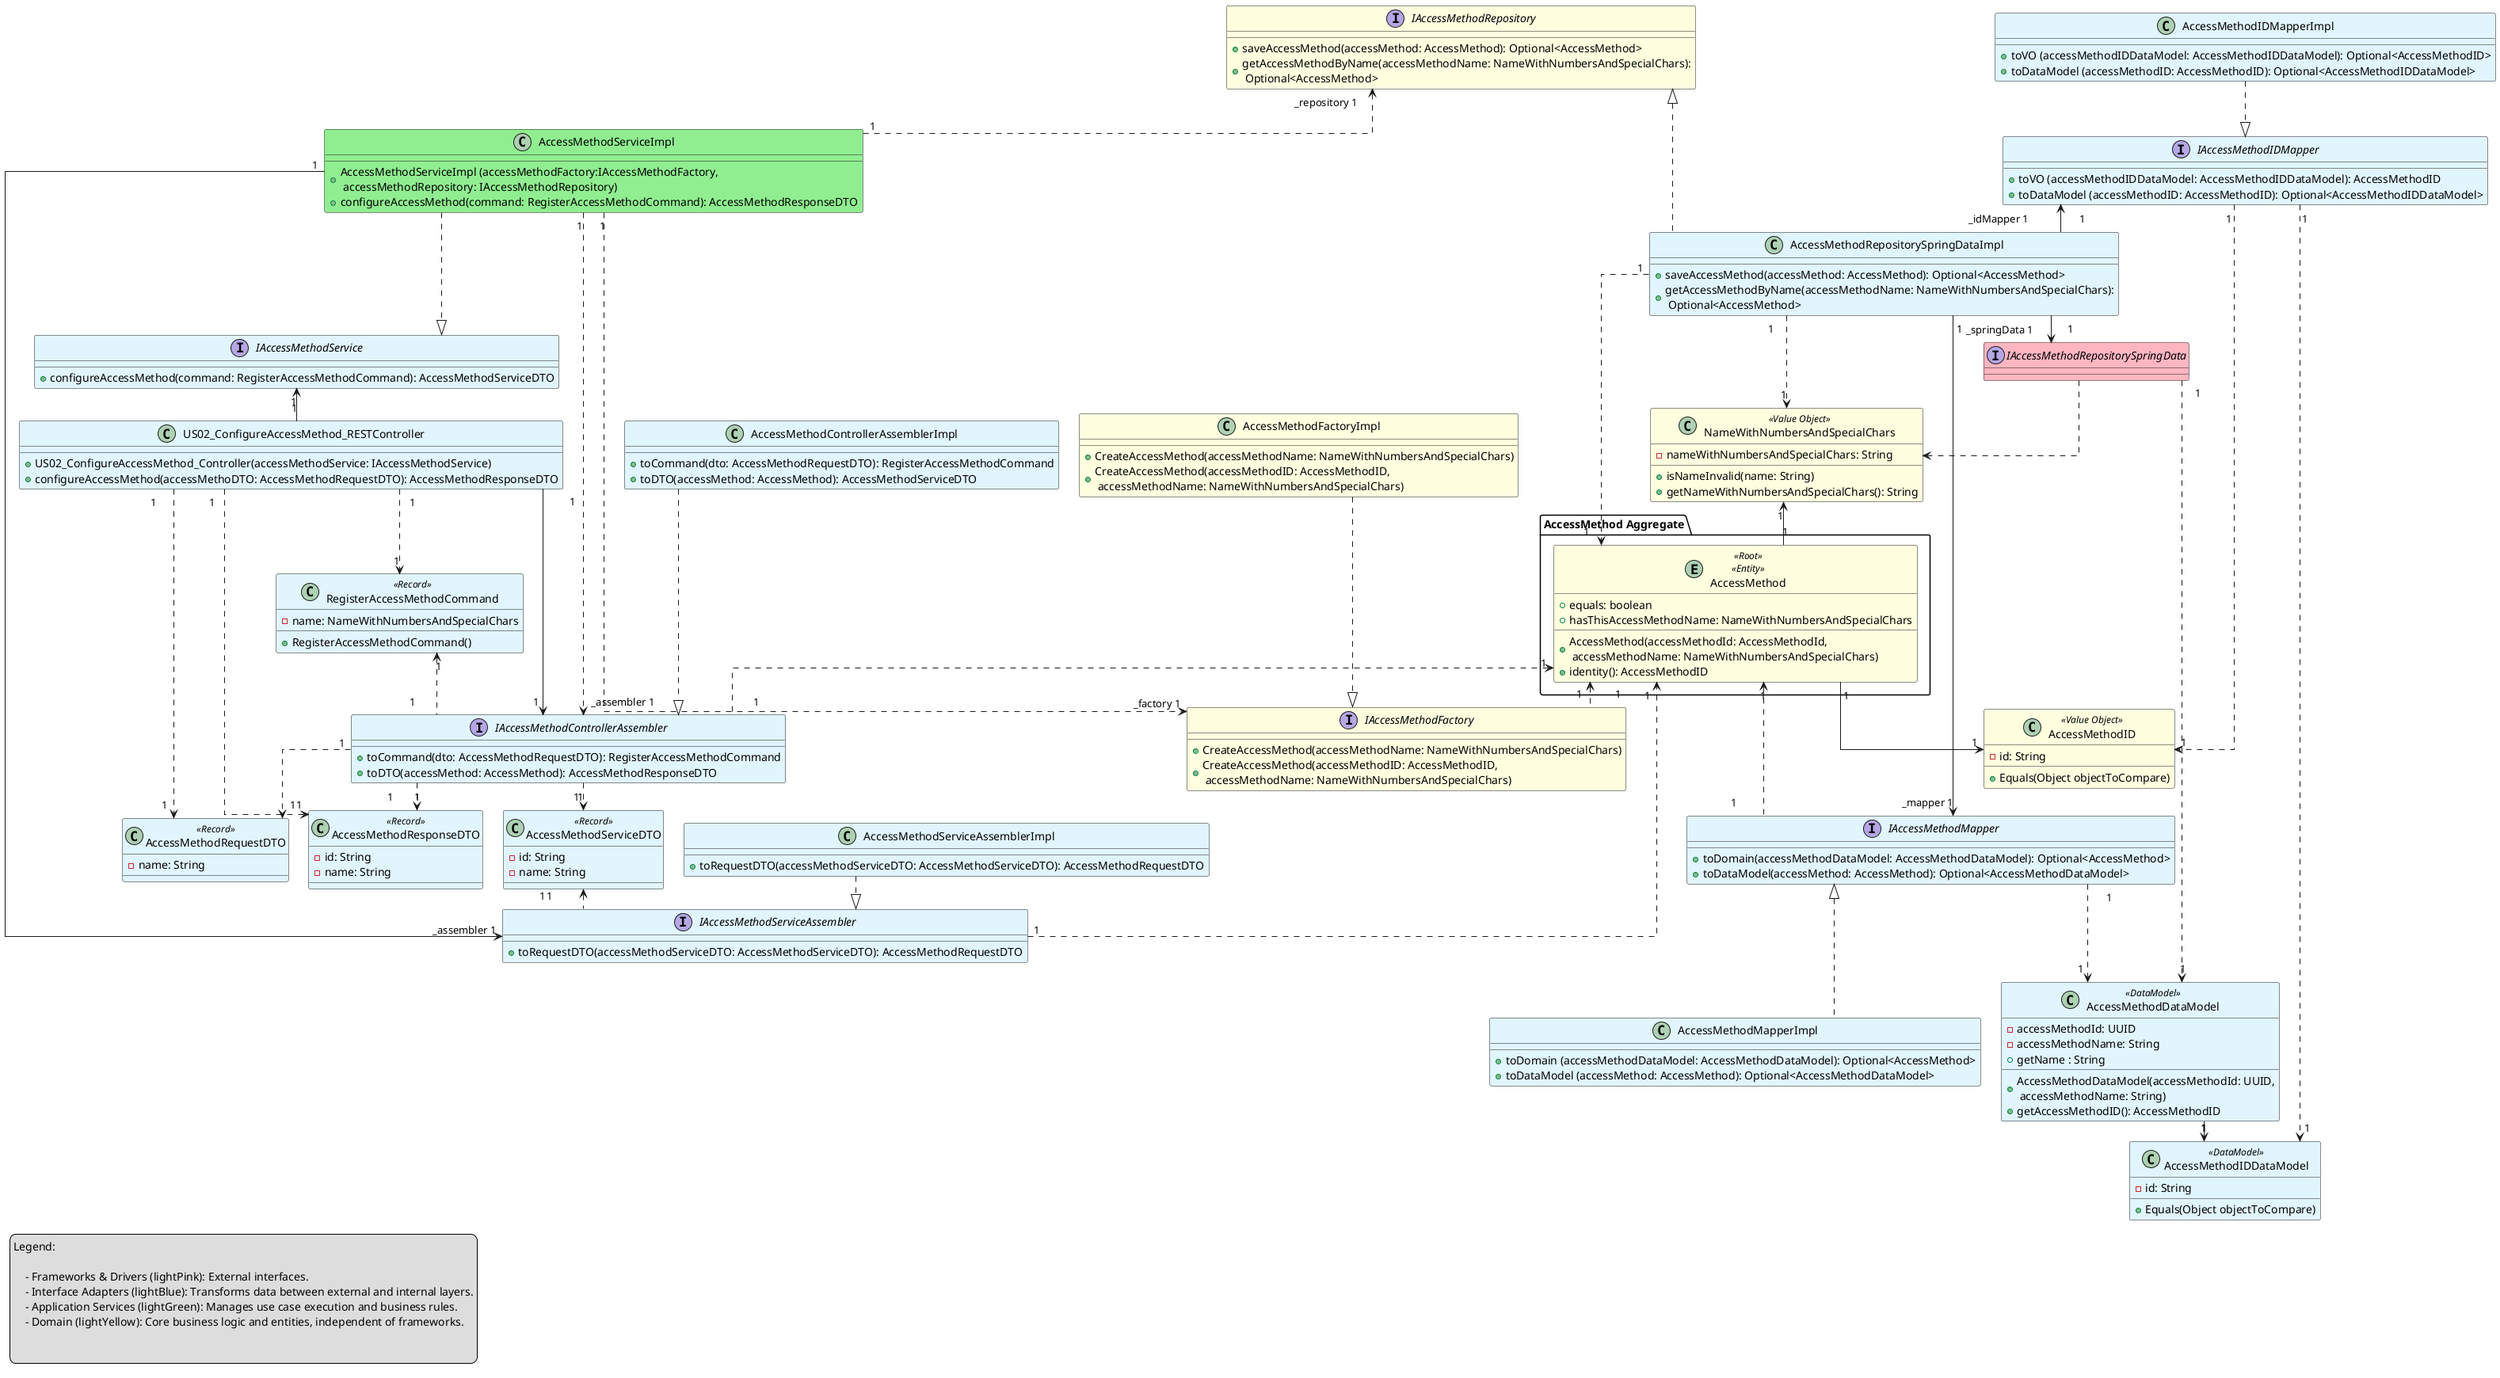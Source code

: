 @startuml
skinparam ranksep 25
skinparam nodesep 25
skinparam classBackgroundColor #E1F5FE
skinparam linetype ortho

legend left
Legend:

    - Frameworks & Drivers (lightPink): External interfaces.
    - Interface Adapters (lightBlue): Transforms data between external and internal layers.
    - Application Services (lightGreen): Manages use case execution and business rules.
    - Domain (lightYellow): Core business logic and entities, independent of frameworks.


end legend
'===== CONTROLLER =======
class US02_ConfigureAccessMethod_RESTController {
    + US02_ConfigureAccessMethod_Controller(accessMethodService: IAccessMethodService)
    + configureAccessMethod(accessMethoDTO: AccessMethodRequestDTO): AccessMethodResponseDTO
}

'===DTO===
class AccessMethodRequestDTO <<Record>> {
    - name: String
}
class AccessMethodResponseDTO <<Record>>{
    - id: String
    - name: String
}

class RegisterAccessMethodCommand <<Record>>{
    - name: NameWithNumbersAndSpecialChars
    + RegisterAccessMethodCommand()
}

class AccessMethodServiceDTO <<Record>> {
    - id: String
    - name: String
}

'===ASSEMBLER===
interface IAccessMethodControllerAssembler {
    + toCommand(dto: AccessMethodRequestDTO): RegisterAccessMethodCommand
    + toDTO(accessMethod: AccessMethod): AccessMethodResponseDTO
}
class AccessMethodControllerAssemblerImpl {
    + toCommand(dto: AccessMethodRequestDTO): RegisterAccessMethodCommand
    + toDTO(accessMethod: AccessMethod): AccessMethodServiceDTO

}

interface IAccessMethodServiceAssembler{
+ toRequestDTO(accessMethodServiceDTO: AccessMethodServiceDTO): AccessMethodRequestDTO
}

class AccessMethodServiceAssemblerImpl {
    + toRequestDTO(accessMethodServiceDTO: AccessMethodServiceDTO): AccessMethodRequestDTO
}

'===== SERVICE =======
interface IAccessMethodService {
   + configureAccessMethod(command: RegisterAccessMethodCommand): AccessMethodServiceDTO

}

class AccessMethodServiceImpl #lightGreen {
    + AccessMethodServiceImpl (accessMethodFactory:IAccessMethodFactory,\n accessMethodRepository: IAccessMethodRepository)
    + configureAccessMethod(command: RegisterAccessMethodCommand): AccessMethodResponseDTO

}


' ======= FACTORY =======
interface IAccessMethodFactory #lightYellow{
    + CreateAccessMethod(accessMethodName: NameWithNumbersAndSpecialChars)
    + CreateAccessMethod(accessMethodID: AccessMethodID,\n accessMethodName: NameWithNumbersAndSpecialChars)
}

class AccessMethodFactoryImpl #lightYellow{
     + CreateAccessMethod(accessMethodName: NameWithNumbersAndSpecialChars)
     + CreateAccessMethod(accessMethodID: AccessMethodID,\n accessMethodName: NameWithNumbersAndSpecialChars)
}

'===AGGREGATE===
package "AccessMethod Aggregate" {
    entity AccessMethod <<Root>> <<Entity>>#lightYellow {
    + AccessMethod(accessMethodId: AccessMethodId,\n accessMethodName: NameWithNumbersAndSpecialChars)
    + identity(): AccessMethodID
    + equals: boolean
    + hasThisAccessMethodName: NameWithNumbersAndSpecialChars
    }
}

'===VALUE OBJECTS===
class NameWithNumbersAndSpecialChars <<Value Object>> #lightYellow{
    - nameWithNumbersAndSpecialChars: String
    + isNameInvalid(name: String)
    + getNameWithNumbersAndSpecialChars(): String
}

class  AccessMethodID <<Value Object>>#lightYellow{
    - id: String
    + Equals(Object objectToCompare)
}

'===REPOSITORY===
interface IAccessMethodRepositorySpringData #lightPink{
}

interface IAccessMethodRepository #lightYellow{
    +saveAccessMethod(accessMethod: AccessMethod): Optional<AccessMethod>
    +getAccessMethodByName(accessMethodName: NameWithNumbersAndSpecialChars):\n Optional<AccessMethod>
}

class AccessMethodRepositorySpringDataImpl {
    + saveAccessMethod(accessMethod: AccessMethod): Optional<AccessMethod>
    + getAccessMethodByName(accessMethodName: NameWithNumbersAndSpecialChars):\n Optional<AccessMethod>
}

'===MAPPERS===
interface IAccessMethodMapper{
    + toDomain(accessMethodDataModel: AccessMethodDataModel): Optional<AccessMethod>
    + toDataModel(accessMethod: AccessMethod): Optional<AccessMethodDataModel>
}

interface IAccessMethodIDMapper{
    + toVO (accessMethodIDDataModel: AccessMethodIDDataModel): AccessMethodID
    + toDataModel (accessMethodID: AccessMethodID): Optional<AccessMethodIDDataModel>
}

class AccessMethodIDMapperImpl {
    + toVO (accessMethodIDDataModel: AccessMethodIDDataModel): Optional<AccessMethodID>
    + toDataModel (accessMethodID: AccessMethodID): Optional<AccessMethodIDDataModel>
}

class AccessMethodMapperImpl {
    + toDomain (accessMethodDataModel: AccessMethodDataModel): Optional<AccessMethod>
    + toDataModel (accessMethod: AccessMethod): Optional<AccessMethodDataModel>
}

'===DATAMODEL===
class AccessMethodDataModel <<DataModel>> {
    - accessMethodId: UUID
    - accessMethodName: String
    + AccessMethodDataModel(accessMethodId: UUID,\n accessMethodName: String)
    + getAccessMethodID(): AccessMethodID
    + getName : String
}

class AccessMethodIDDataModel <<DataModel>> {
    - id: String
    + Equals(Object objectToCompare)
}

'===NAVIGABILITY===

US02_ConfigureAccessMethod_RESTController "1"-u->"1" IAccessMethodService
US02_ConfigureAccessMethod_RESTController "1"..> "1" AccessMethodRequestDTO
US02_ConfigureAccessMethod_RESTController "1"..> "1" AccessMethodResponseDTO
US02_ConfigureAccessMethod_RESTController "1"--> "1" IAccessMethodControllerAssembler
US02_ConfigureAccessMethod_RESTController "1" ..> "1" RegisterAccessMethodCommand

AccessMethodServiceImpl " "...|>" " IAccessMethodService
AccessMethodServiceImpl "1".u..>"_repository 1" IAccessMethodRepository
AccessMethodServiceImpl "1"...>"_factory 1" IAccessMethodFactory
AccessMethodServiceImpl "1" ..> "_assembler 1" IAccessMethodControllerAssembler

AccessMethod "1" -u-> " 1" NameWithNumbersAndSpecialChars
AccessMethod "1" --> " 1" AccessMethodID
IAccessMethodControllerAssembler "1" .u.> "1" AccessMethod
IAccessMethodControllerAssembler "1" .u.> "1" RegisterAccessMethodCommand

AccessMethodRepositorySpringDataImpl "1" ..> "1" AccessMethod
AccessMethodRepositorySpringDataImpl "1" ..> "1" NameWithNumbersAndSpecialChars
AccessMethodRepositorySpringDataImpl "1" --> "_mapper 1" IAccessMethodMapper
AccessMethodRepositorySpringDataImpl "1"-u-> "_idMapper 1"IAccessMethodIDMapper
AccessMethodRepositorySpringDataImpl "1"--> "_springData 1"IAccessMethodRepositorySpringData
AccessMethodRepositorySpringDataImpl " ".u..|>" " IAccessMethodRepository
IAccessMethodRepositorySpringData ..> NameWithNumbersAndSpecialChars
IAccessMethodRepositorySpringData "1" ..> "1" AccessMethodDataModel

AccessMethodMapperImpl " "..u.|>" " IAccessMethodMapper
IAccessMethodFactory "1" .u.> "1" AccessMethod
AccessMethodFactoryImpl " "...|>" " IAccessMethodFactory
IAccessMethodMapper "1"..u.>"1" AccessMethod
IAccessMethodMapper "1"...>"1" AccessMethodDataModel
AccessMethodID "1" <.u. "1" IAccessMethodIDMapper
AccessMethodIDMapperImpl " " ...|> " " IAccessMethodIDMapper
AccessMethodControllerAssemblerImpl " "...|>" " IAccessMethodControllerAssembler
IAccessMethodControllerAssembler "1" ..> "1" AccessMethodRequestDTO
IAccessMethodControllerAssembler "1" ..> "1" AccessMethodResponseDTO
IAccessMethodControllerAssembler "1  " ..> "1" AccessMethodServiceDTO

IAccessMethodServiceAssembler "1" .u.> " 1" AccessMethodServiceDTO
AccessMethodServiceAssemblerImpl  ..|>  IAccessMethodServiceAssembler
IAccessMethodServiceAssembler "1" ..> "1" AccessMethod

AccessMethodServiceImpl "1" --> "_assembler 1" IAccessMethodServiceAssembler

AccessMethodDataModel "1" --> "1" AccessMethodIDDataModel
IAccessMethodIDMapper "1" ..> "1" AccessMethodIDDataModel


@enduml
